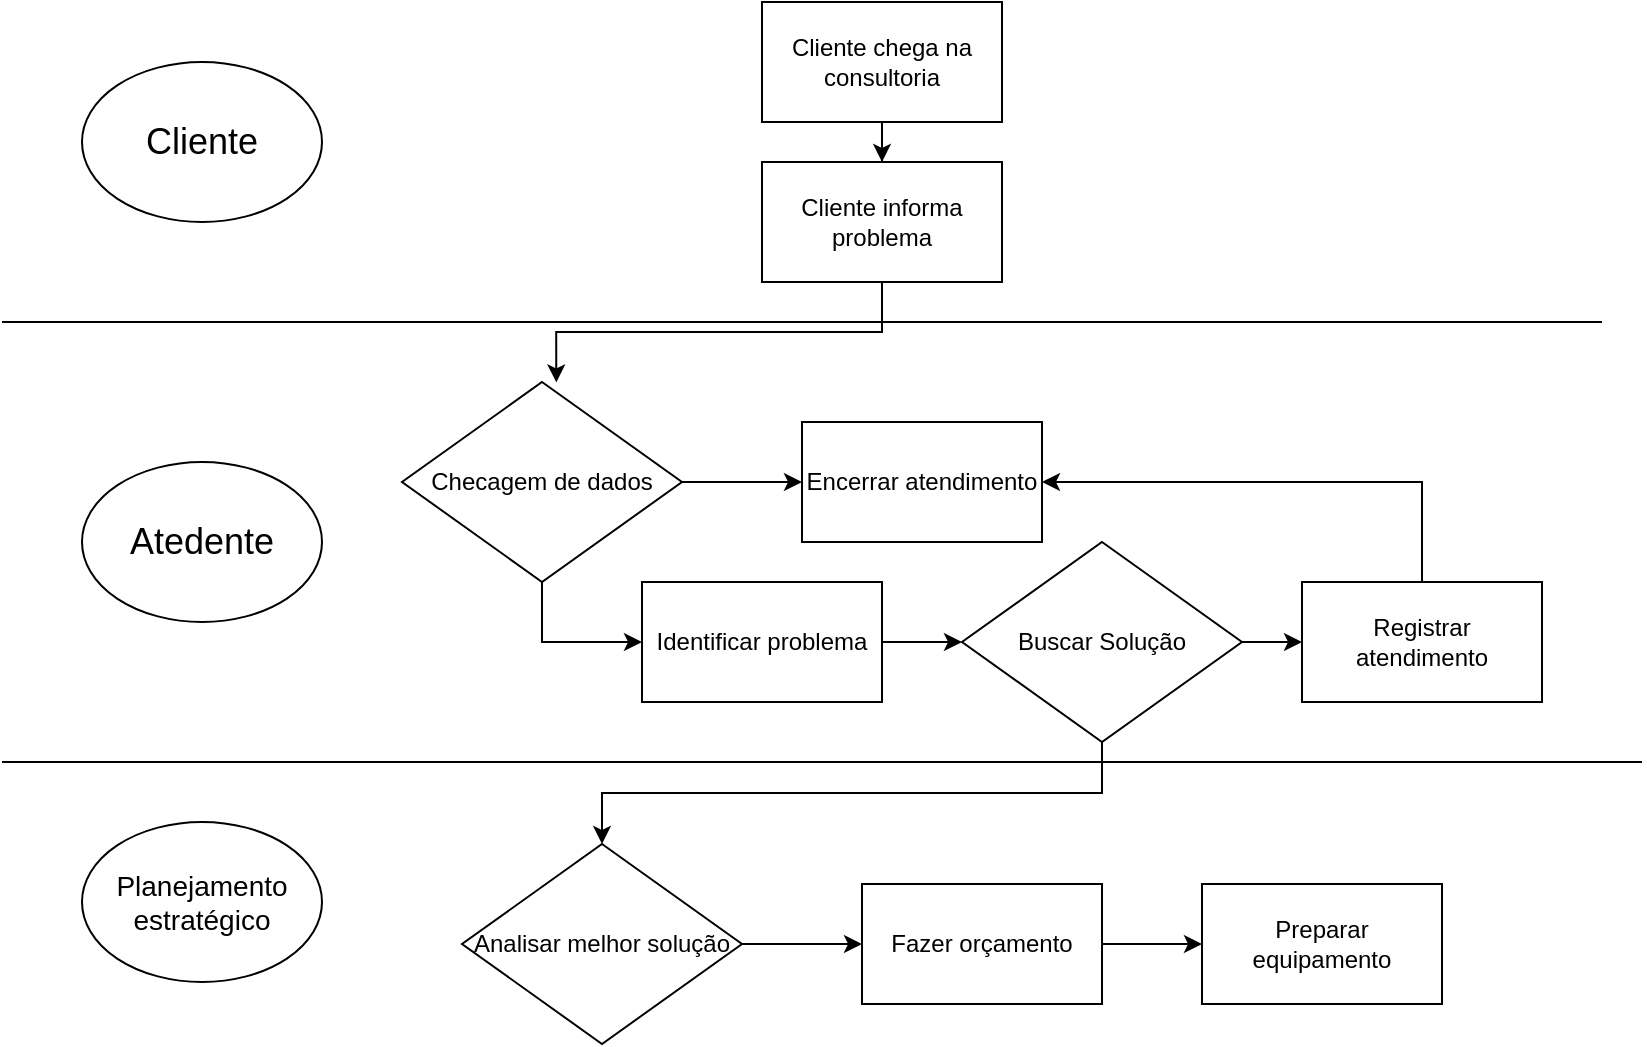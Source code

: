 <mxfile version="26.1.1">
  <diagram name="Página-1" id="AwdVmaXJvkfjlbvvyelJ">
    <mxGraphModel dx="1290" dy="1726" grid="1" gridSize="10" guides="1" tooltips="1" connect="1" arrows="1" fold="1" page="1" pageScale="1" pageWidth="827" pageHeight="1169" math="0" shadow="0">
      <root>
        <mxCell id="0" />
        <mxCell id="1" parent="0" />
        <mxCell id="vun-Wb9-s5xzh4HGfUBB-5" value="" style="edgeStyle=orthogonalEdgeStyle;rounded=0;orthogonalLoop=1;jettySize=auto;html=1;" edge="1" parent="1" source="vun-Wb9-s5xzh4HGfUBB-1" target="vun-Wb9-s5xzh4HGfUBB-3">
          <mxGeometry relative="1" as="geometry" />
        </mxCell>
        <mxCell id="vun-Wb9-s5xzh4HGfUBB-1" value="Cliente chega na consultoria" style="rounded=0;whiteSpace=wrap;html=1;" vertex="1" parent="1">
          <mxGeometry x="460" y="-10" width="120" height="60" as="geometry" />
        </mxCell>
        <mxCell id="vun-Wb9-s5xzh4HGfUBB-2" value="&lt;font style=&quot;font-size: 18px;&quot;&gt;Cliente&lt;/font&gt;" style="ellipse;whiteSpace=wrap;html=1;" vertex="1" parent="1">
          <mxGeometry x="120" y="20" width="120" height="80" as="geometry" />
        </mxCell>
        <mxCell id="vun-Wb9-s5xzh4HGfUBB-3" value="Cliente informa problema" style="rounded=0;whiteSpace=wrap;html=1;" vertex="1" parent="1">
          <mxGeometry x="460" y="70" width="120" height="60" as="geometry" />
        </mxCell>
        <mxCell id="vun-Wb9-s5xzh4HGfUBB-6" value="" style="endArrow=none;html=1;rounded=0;" edge="1" parent="1">
          <mxGeometry width="50" height="50" relative="1" as="geometry">
            <mxPoint x="80" y="150" as="sourcePoint" />
            <mxPoint x="880" y="150" as="targetPoint" />
          </mxGeometry>
        </mxCell>
        <mxCell id="vun-Wb9-s5xzh4HGfUBB-7" value="&lt;font style=&quot;font-size: 18px;&quot;&gt;Atedente&lt;/font&gt;" style="ellipse;whiteSpace=wrap;html=1;" vertex="1" parent="1">
          <mxGeometry x="120" y="220" width="120" height="80" as="geometry" />
        </mxCell>
        <mxCell id="vun-Wb9-s5xzh4HGfUBB-19" style="edgeStyle=orthogonalEdgeStyle;rounded=0;orthogonalLoop=1;jettySize=auto;html=1;exitX=1;exitY=0.5;exitDx=0;exitDy=0;entryX=0;entryY=0.5;entryDx=0;entryDy=0;" edge="1" parent="1" source="vun-Wb9-s5xzh4HGfUBB-9" target="vun-Wb9-s5xzh4HGfUBB-12">
          <mxGeometry relative="1" as="geometry" />
        </mxCell>
        <mxCell id="vun-Wb9-s5xzh4HGfUBB-9" value="Identificar problema" style="rounded=0;whiteSpace=wrap;html=1;" vertex="1" parent="1">
          <mxGeometry x="400" y="280" width="120" height="60" as="geometry" />
        </mxCell>
        <mxCell id="vun-Wb9-s5xzh4HGfUBB-17" style="edgeStyle=orthogonalEdgeStyle;rounded=0;orthogonalLoop=1;jettySize=auto;html=1;exitX=0.5;exitY=1;exitDx=0;exitDy=0;entryX=0;entryY=0.5;entryDx=0;entryDy=0;" edge="1" parent="1" source="vun-Wb9-s5xzh4HGfUBB-11" target="vun-Wb9-s5xzh4HGfUBB-9">
          <mxGeometry relative="1" as="geometry" />
        </mxCell>
        <mxCell id="vun-Wb9-s5xzh4HGfUBB-18" style="edgeStyle=orthogonalEdgeStyle;rounded=0;orthogonalLoop=1;jettySize=auto;html=1;exitX=1;exitY=0.5;exitDx=0;exitDy=0;entryX=0;entryY=0.5;entryDx=0;entryDy=0;" edge="1" parent="1" source="vun-Wb9-s5xzh4HGfUBB-11" target="vun-Wb9-s5xzh4HGfUBB-14">
          <mxGeometry relative="1" as="geometry" />
        </mxCell>
        <mxCell id="vun-Wb9-s5xzh4HGfUBB-11" value="Checagem de dados" style="rhombus;whiteSpace=wrap;html=1;" vertex="1" parent="1">
          <mxGeometry x="280" y="180" width="140" height="100" as="geometry" />
        </mxCell>
        <mxCell id="vun-Wb9-s5xzh4HGfUBB-20" style="edgeStyle=orthogonalEdgeStyle;rounded=0;orthogonalLoop=1;jettySize=auto;html=1;exitX=1;exitY=0.5;exitDx=0;exitDy=0;entryX=0;entryY=0.5;entryDx=0;entryDy=0;" edge="1" parent="1" source="vun-Wb9-s5xzh4HGfUBB-12" target="vun-Wb9-s5xzh4HGfUBB-13">
          <mxGeometry relative="1" as="geometry" />
        </mxCell>
        <mxCell id="vun-Wb9-s5xzh4HGfUBB-24" style="edgeStyle=orthogonalEdgeStyle;rounded=0;orthogonalLoop=1;jettySize=auto;html=1;exitX=0.5;exitY=1;exitDx=0;exitDy=0;" edge="1" parent="1" source="vun-Wb9-s5xzh4HGfUBB-12" target="vun-Wb9-s5xzh4HGfUBB-22">
          <mxGeometry relative="1" as="geometry" />
        </mxCell>
        <mxCell id="vun-Wb9-s5xzh4HGfUBB-12" value="Buscar Solução" style="rhombus;whiteSpace=wrap;html=1;" vertex="1" parent="1">
          <mxGeometry x="560" y="260" width="140" height="100" as="geometry" />
        </mxCell>
        <mxCell id="vun-Wb9-s5xzh4HGfUBB-21" style="edgeStyle=orthogonalEdgeStyle;rounded=0;orthogonalLoop=1;jettySize=auto;html=1;exitX=0.5;exitY=0;exitDx=0;exitDy=0;entryX=1;entryY=0.5;entryDx=0;entryDy=0;" edge="1" parent="1" source="vun-Wb9-s5xzh4HGfUBB-13" target="vun-Wb9-s5xzh4HGfUBB-14">
          <mxGeometry relative="1" as="geometry" />
        </mxCell>
        <mxCell id="vun-Wb9-s5xzh4HGfUBB-13" value="Registrar atendimento" style="rounded=0;whiteSpace=wrap;html=1;" vertex="1" parent="1">
          <mxGeometry x="730" y="280" width="120" height="60" as="geometry" />
        </mxCell>
        <mxCell id="vun-Wb9-s5xzh4HGfUBB-14" value="Encerrar atendimento" style="rounded=0;whiteSpace=wrap;html=1;" vertex="1" parent="1">
          <mxGeometry x="480" y="200" width="120" height="60" as="geometry" />
        </mxCell>
        <mxCell id="vun-Wb9-s5xzh4HGfUBB-15" style="edgeStyle=orthogonalEdgeStyle;rounded=0;orthogonalLoop=1;jettySize=auto;html=1;exitX=0.5;exitY=1;exitDx=0;exitDy=0;entryX=0.551;entryY=0.002;entryDx=0;entryDy=0;entryPerimeter=0;" edge="1" parent="1" source="vun-Wb9-s5xzh4HGfUBB-3" target="vun-Wb9-s5xzh4HGfUBB-11">
          <mxGeometry relative="1" as="geometry" />
        </mxCell>
        <mxCell id="vun-Wb9-s5xzh4HGfUBB-28" style="edgeStyle=orthogonalEdgeStyle;rounded=0;orthogonalLoop=1;jettySize=auto;html=1;exitX=1;exitY=0.5;exitDx=0;exitDy=0;entryX=0;entryY=0.5;entryDx=0;entryDy=0;" edge="1" parent="1" source="vun-Wb9-s5xzh4HGfUBB-22" target="vun-Wb9-s5xzh4HGfUBB-27">
          <mxGeometry relative="1" as="geometry" />
        </mxCell>
        <mxCell id="vun-Wb9-s5xzh4HGfUBB-22" value="Analisar melhor solução" style="rhombus;whiteSpace=wrap;html=1;" vertex="1" parent="1">
          <mxGeometry x="310" y="411" width="140" height="100" as="geometry" />
        </mxCell>
        <mxCell id="vun-Wb9-s5xzh4HGfUBB-23" value="" style="endArrow=none;html=1;rounded=0;" edge="1" parent="1">
          <mxGeometry width="50" height="50" relative="1" as="geometry">
            <mxPoint x="80" y="370" as="sourcePoint" />
            <mxPoint x="900" y="370" as="targetPoint" />
          </mxGeometry>
        </mxCell>
        <mxCell id="vun-Wb9-s5xzh4HGfUBB-25" value="&lt;font style=&quot;font-size: 14px;&quot;&gt;Planejamento estratégico&lt;/font&gt;" style="ellipse;whiteSpace=wrap;html=1;" vertex="1" parent="1">
          <mxGeometry x="120" y="400" width="120" height="80" as="geometry" />
        </mxCell>
        <mxCell id="vun-Wb9-s5xzh4HGfUBB-26" value="Preparar equipamento" style="rounded=0;whiteSpace=wrap;html=1;" vertex="1" parent="1">
          <mxGeometry x="680" y="431" width="120" height="60" as="geometry" />
        </mxCell>
        <mxCell id="vun-Wb9-s5xzh4HGfUBB-29" style="edgeStyle=orthogonalEdgeStyle;rounded=0;orthogonalLoop=1;jettySize=auto;html=1;exitX=1;exitY=0.5;exitDx=0;exitDy=0;entryX=0;entryY=0.5;entryDx=0;entryDy=0;" edge="1" parent="1" source="vun-Wb9-s5xzh4HGfUBB-27" target="vun-Wb9-s5xzh4HGfUBB-26">
          <mxGeometry relative="1" as="geometry" />
        </mxCell>
        <mxCell id="vun-Wb9-s5xzh4HGfUBB-27" value="Fazer orçamento" style="rounded=0;whiteSpace=wrap;html=1;" vertex="1" parent="1">
          <mxGeometry x="510" y="431" width="120" height="60" as="geometry" />
        </mxCell>
      </root>
    </mxGraphModel>
  </diagram>
</mxfile>
